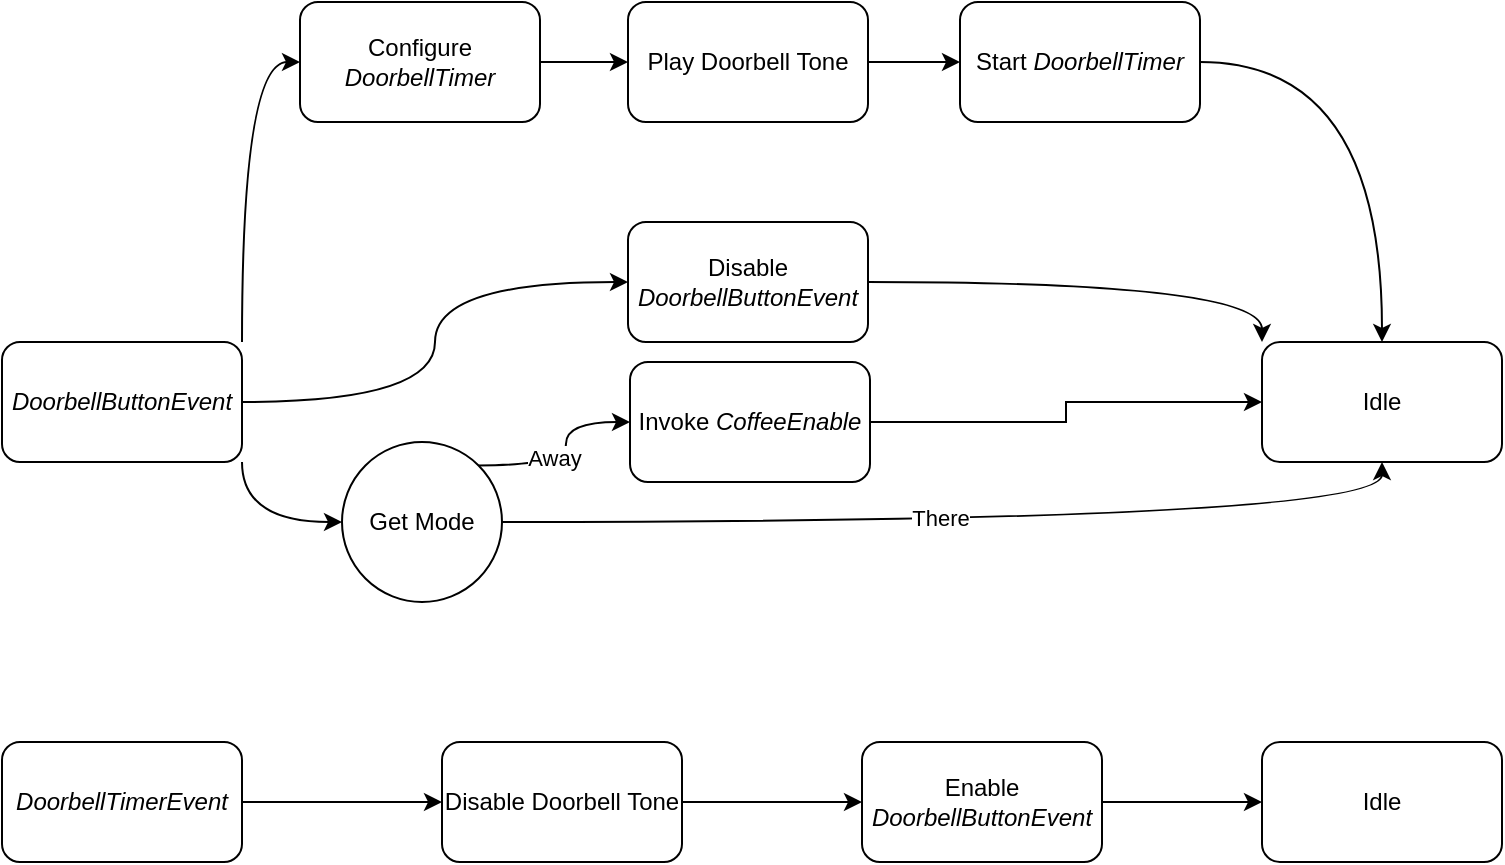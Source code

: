 <mxfile version="28.0.6">
  <diagram name="Page-1" id="xxYj6DSGki-A0ZyH1wLQ">
    <mxGraphModel dx="1426" dy="769" grid="1" gridSize="10" guides="1" tooltips="1" connect="1" arrows="1" fold="1" page="1" pageScale="1" pageWidth="827" pageHeight="1169" math="0" shadow="0">
      <root>
        <mxCell id="0" />
        <mxCell id="1" parent="0" />
        <mxCell id="DadWPNMetJ5slgNre_6H-13" style="edgeStyle=orthogonalEdgeStyle;rounded=0;orthogonalLoop=1;jettySize=auto;html=1;exitX=1;exitY=0;exitDx=0;exitDy=0;entryX=0;entryY=0.5;entryDx=0;entryDy=0;curved=1;" edge="1" parent="1" source="DadWPNMetJ5slgNre_6H-1" target="DadWPNMetJ5slgNre_6H-2">
          <mxGeometry relative="1" as="geometry" />
        </mxCell>
        <mxCell id="DadWPNMetJ5slgNre_6H-14" style="edgeStyle=orthogonalEdgeStyle;rounded=0;orthogonalLoop=1;jettySize=auto;html=1;entryX=0;entryY=0.5;entryDx=0;entryDy=0;curved=1;" edge="1" parent="1" source="DadWPNMetJ5slgNre_6H-1" target="DadWPNMetJ5slgNre_6H-9">
          <mxGeometry relative="1" as="geometry" />
        </mxCell>
        <mxCell id="DadWPNMetJ5slgNre_6H-15" style="edgeStyle=orthogonalEdgeStyle;rounded=0;orthogonalLoop=1;jettySize=auto;html=1;exitX=1;exitY=1;exitDx=0;exitDy=0;entryX=0;entryY=0.5;entryDx=0;entryDy=0;curved=1;" edge="1" parent="1" source="DadWPNMetJ5slgNre_6H-1" target="DadWPNMetJ5slgNre_6H-11">
          <mxGeometry relative="1" as="geometry" />
        </mxCell>
        <mxCell id="DadWPNMetJ5slgNre_6H-1" value="&lt;i&gt;DoorbellButtonEvent&lt;/i&gt;" style="rounded=1;whiteSpace=wrap;html=1;" vertex="1" parent="1">
          <mxGeometry x="40" y="370" width="120" height="60" as="geometry" />
        </mxCell>
        <mxCell id="DadWPNMetJ5slgNre_6H-5" value="" style="edgeStyle=orthogonalEdgeStyle;rounded=0;orthogonalLoop=1;jettySize=auto;html=1;" edge="1" parent="1" source="DadWPNMetJ5slgNre_6H-2" target="DadWPNMetJ5slgNre_6H-3">
          <mxGeometry relative="1" as="geometry" />
        </mxCell>
        <mxCell id="DadWPNMetJ5slgNre_6H-2" value="Configure &lt;i&gt;DoorbellTimer&lt;/i&gt;" style="rounded=1;whiteSpace=wrap;html=1;" vertex="1" parent="1">
          <mxGeometry x="189" y="200" width="120" height="60" as="geometry" />
        </mxCell>
        <mxCell id="DadWPNMetJ5slgNre_6H-7" value="" style="edgeStyle=orthogonalEdgeStyle;rounded=0;orthogonalLoop=1;jettySize=auto;html=1;" edge="1" parent="1" source="DadWPNMetJ5slgNre_6H-3" target="DadWPNMetJ5slgNre_6H-6">
          <mxGeometry relative="1" as="geometry" />
        </mxCell>
        <mxCell id="DadWPNMetJ5slgNre_6H-3" value="Play Doorbell Tone" style="rounded=1;whiteSpace=wrap;html=1;" vertex="1" parent="1">
          <mxGeometry x="353" y="200" width="120" height="60" as="geometry" />
        </mxCell>
        <mxCell id="DadWPNMetJ5slgNre_6H-27" value="" style="edgeStyle=orthogonalEdgeStyle;rounded=0;orthogonalLoop=1;jettySize=auto;html=1;" edge="1" parent="1" source="DadWPNMetJ5slgNre_6H-4" target="DadWPNMetJ5slgNre_6H-24">
          <mxGeometry relative="1" as="geometry" />
        </mxCell>
        <mxCell id="DadWPNMetJ5slgNre_6H-4" value="&lt;i&gt;DoorbellTimerEvent&lt;/i&gt;" style="rounded=1;whiteSpace=wrap;html=1;" vertex="1" parent="1">
          <mxGeometry x="40" y="570" width="120" height="60" as="geometry" />
        </mxCell>
        <mxCell id="DadWPNMetJ5slgNre_6H-23" style="edgeStyle=orthogonalEdgeStyle;rounded=0;orthogonalLoop=1;jettySize=auto;html=1;curved=1;" edge="1" parent="1" source="DadWPNMetJ5slgNre_6H-6" target="DadWPNMetJ5slgNre_6H-12">
          <mxGeometry relative="1" as="geometry" />
        </mxCell>
        <mxCell id="DadWPNMetJ5slgNre_6H-6" value="Start &lt;i&gt;DoorbellTimer&lt;/i&gt;" style="rounded=1;whiteSpace=wrap;html=1;" vertex="1" parent="1">
          <mxGeometry x="519" y="200" width="120" height="60" as="geometry" />
        </mxCell>
        <mxCell id="DadWPNMetJ5slgNre_6H-22" style="edgeStyle=orthogonalEdgeStyle;rounded=0;orthogonalLoop=1;jettySize=auto;html=1;entryX=0;entryY=0;entryDx=0;entryDy=0;curved=1;" edge="1" parent="1" source="DadWPNMetJ5slgNre_6H-9" target="DadWPNMetJ5slgNre_6H-12">
          <mxGeometry relative="1" as="geometry" />
        </mxCell>
        <mxCell id="DadWPNMetJ5slgNre_6H-9" value="Disable &lt;i&gt;DoorbellButtonEvent&lt;/i&gt;" style="rounded=1;whiteSpace=wrap;html=1;" vertex="1" parent="1">
          <mxGeometry x="353" y="310" width="120" height="60" as="geometry" />
        </mxCell>
        <mxCell id="DadWPNMetJ5slgNre_6H-17" style="edgeStyle=orthogonalEdgeStyle;rounded=0;orthogonalLoop=1;jettySize=auto;html=1;exitX=1;exitY=0;exitDx=0;exitDy=0;entryX=0;entryY=0.5;entryDx=0;entryDy=0;curved=1;" edge="1" parent="1" source="DadWPNMetJ5slgNre_6H-11" target="DadWPNMetJ5slgNre_6H-16">
          <mxGeometry relative="1" as="geometry" />
        </mxCell>
        <mxCell id="DadWPNMetJ5slgNre_6H-18" value="Away" style="edgeLabel;html=1;align=center;verticalAlign=middle;resizable=0;points=[];" vertex="1" connectable="0" parent="DadWPNMetJ5slgNre_6H-17">
          <mxGeometry x="-0.226" y="4" relative="1" as="geometry">
            <mxPoint as="offset" />
          </mxGeometry>
        </mxCell>
        <mxCell id="DadWPNMetJ5slgNre_6H-19" style="edgeStyle=orthogonalEdgeStyle;rounded=0;orthogonalLoop=1;jettySize=auto;html=1;entryX=0.5;entryY=1;entryDx=0;entryDy=0;curved=1;" edge="1" parent="1" source="DadWPNMetJ5slgNre_6H-11" target="DadWPNMetJ5slgNre_6H-12">
          <mxGeometry relative="1" as="geometry" />
        </mxCell>
        <mxCell id="DadWPNMetJ5slgNre_6H-20" value="There" style="edgeLabel;html=1;align=center;verticalAlign=middle;resizable=0;points=[];" vertex="1" connectable="0" parent="DadWPNMetJ5slgNre_6H-19">
          <mxGeometry x="-0.068" y="2" relative="1" as="geometry">
            <mxPoint as="offset" />
          </mxGeometry>
        </mxCell>
        <mxCell id="DadWPNMetJ5slgNre_6H-11" value="Get Mode" style="ellipse;whiteSpace=wrap;html=1;aspect=fixed;" vertex="1" parent="1">
          <mxGeometry x="210" y="420" width="80" height="80" as="geometry" />
        </mxCell>
        <mxCell id="DadWPNMetJ5slgNre_6H-12" value="Idle" style="rounded=1;whiteSpace=wrap;html=1;" vertex="1" parent="1">
          <mxGeometry x="670" y="370" width="120" height="60" as="geometry" />
        </mxCell>
        <mxCell id="DadWPNMetJ5slgNre_6H-21" style="edgeStyle=orthogonalEdgeStyle;rounded=0;orthogonalLoop=1;jettySize=auto;html=1;entryX=0;entryY=0.5;entryDx=0;entryDy=0;" edge="1" parent="1" source="DadWPNMetJ5slgNre_6H-16" target="DadWPNMetJ5slgNre_6H-12">
          <mxGeometry relative="1" as="geometry" />
        </mxCell>
        <mxCell id="DadWPNMetJ5slgNre_6H-16" value="Invoke &lt;i&gt;CoffeeEnable&lt;/i&gt;" style="rounded=1;whiteSpace=wrap;html=1;" vertex="1" parent="1">
          <mxGeometry x="354" y="380" width="120" height="60" as="geometry" />
        </mxCell>
        <mxCell id="DadWPNMetJ5slgNre_6H-28" value="" style="edgeStyle=orthogonalEdgeStyle;rounded=0;orthogonalLoop=1;jettySize=auto;html=1;" edge="1" parent="1" source="DadWPNMetJ5slgNre_6H-24" target="DadWPNMetJ5slgNre_6H-25">
          <mxGeometry relative="1" as="geometry" />
        </mxCell>
        <mxCell id="DadWPNMetJ5slgNre_6H-24" value="Disable Doorbell Tone" style="rounded=1;whiteSpace=wrap;html=1;" vertex="1" parent="1">
          <mxGeometry x="260" y="570" width="120" height="60" as="geometry" />
        </mxCell>
        <mxCell id="DadWPNMetJ5slgNre_6H-29" value="" style="edgeStyle=orthogonalEdgeStyle;rounded=0;orthogonalLoop=1;jettySize=auto;html=1;" edge="1" parent="1" source="DadWPNMetJ5slgNre_6H-25" target="DadWPNMetJ5slgNre_6H-26">
          <mxGeometry relative="1" as="geometry" />
        </mxCell>
        <mxCell id="DadWPNMetJ5slgNre_6H-25" value="Enable &lt;i&gt;DoorbellButtonEvent&lt;/i&gt;" style="rounded=1;whiteSpace=wrap;html=1;" vertex="1" parent="1">
          <mxGeometry x="470" y="570" width="120" height="60" as="geometry" />
        </mxCell>
        <mxCell id="DadWPNMetJ5slgNre_6H-26" value="Idle" style="rounded=1;whiteSpace=wrap;html=1;" vertex="1" parent="1">
          <mxGeometry x="670" y="570" width="120" height="60" as="geometry" />
        </mxCell>
      </root>
    </mxGraphModel>
  </diagram>
</mxfile>
